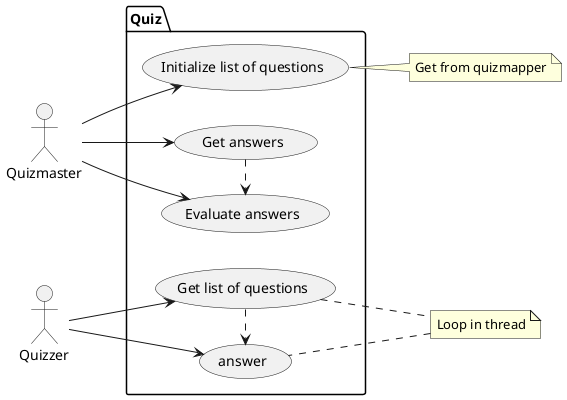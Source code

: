 @startuml
left to right direction
actor "Quizmaster" as fcm
actor "Quizzer" as fc
package Quiz {
  usecase "Initialize list of questions" as UC1
  usecase "Get list of questions" as UC2
  usecase "answer" as UC3
  usecase "Get answers" as UC4
  usecase "Evaluate answers" as UC5
   (UC2) .> (UC3)
   (UC4) .> (UC5)
}
fcm --> (UC1)
fc --> (UC2)
fc --> (UC3)
fcm --> (UC4)
fcm --> (UC5)


note right of (UC1)
Get from quizmapper
end note

note "Loop in thread" as N2
(UC2) .. N2
N2 .. (UC3)
@enduml